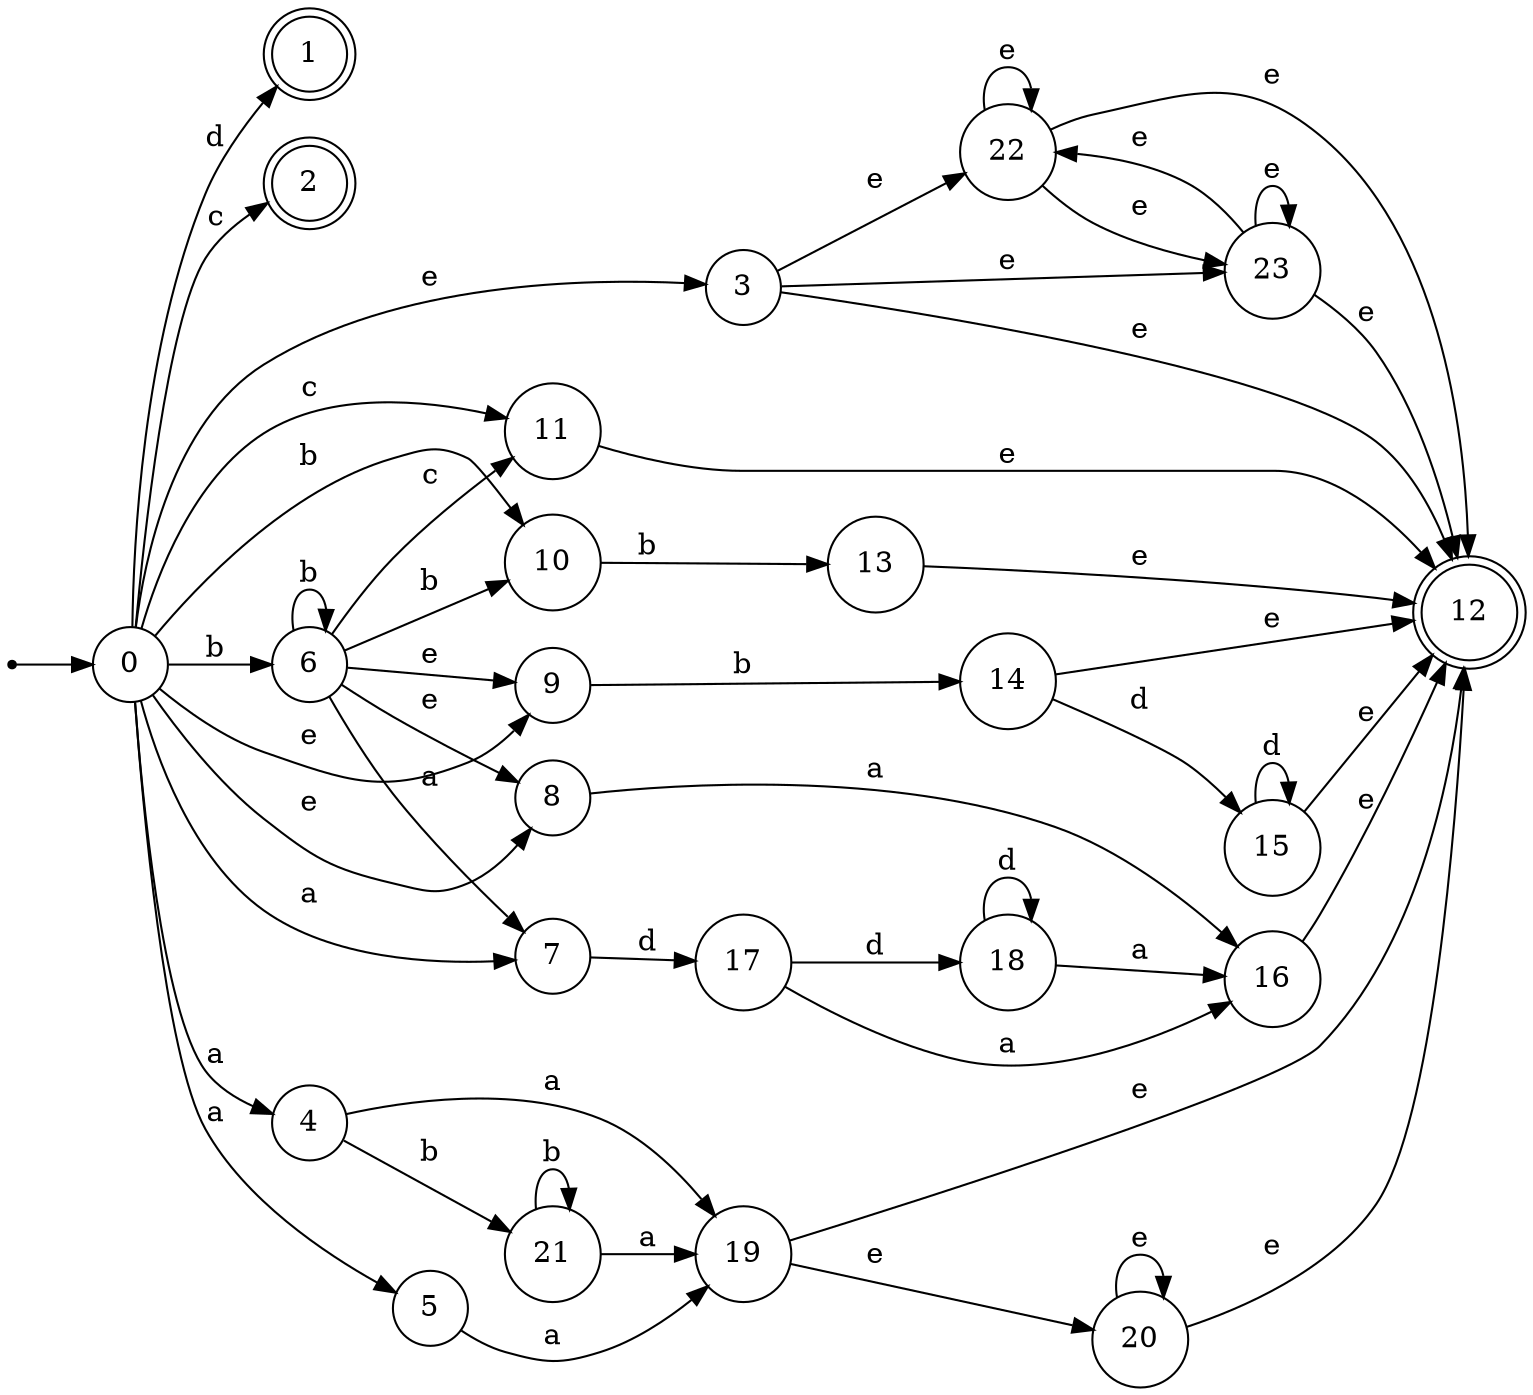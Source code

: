 digraph finite_state_machine {
rankdir=LR;
size="20,20";
node [shape = point]; "dummy0"
node [shape = circle]; "0";
"dummy0" -> "0";
node [shape = doublecircle]; "1";node [shape = doublecircle]; "2";node [shape = circle]; "3";
node [shape = circle]; "4";
node [shape = circle]; "5";
node [shape = circle]; "6";
node [shape = circle]; "7";
node [shape = circle]; "8";
node [shape = circle]; "9";
node [shape = circle]; "10";
node [shape = circle]; "11";
node [shape = doublecircle]; "12";node [shape = circle]; "13";
node [shape = circle]; "14";
node [shape = circle]; "15";
node [shape = circle]; "16";
node [shape = circle]; "17";
node [shape = circle]; "18";
node [shape = circle]; "19";
node [shape = circle]; "20";
node [shape = circle]; "21";
node [shape = circle]; "22";
node [shape = circle]; "23";
"0" -> "1" [label = "d"];
 "0" -> "2" [label = "c"];
 "0" -> "11" [label = "c"];
 "0" -> "8" [label = "e"];
 "0" -> "9" [label = "e"];
 "0" -> "3" [label = "e"];
 "0" -> "4" [label = "a"];
 "0" -> "5" [label = "a"];
 "0" -> "7" [label = "a"];
 "0" -> "10" [label = "b"];
 "0" -> "6" [label = "b"];
 "11" -> "12" [label = "e"];
 "10" -> "13" [label = "b"];
 "13" -> "12" [label = "e"];
 "9" -> "14" [label = "b"];
 "14" -> "15" [label = "d"];
 "14" -> "12" [label = "e"];
 "15" -> "15" [label = "d"];
 "15" -> "12" [label = "e"];
 "8" -> "16" [label = "a"];
 "16" -> "12" [label = "e"];
 "7" -> "17" [label = "d"];
 "17" -> "18" [label = "d"];
 "17" -> "16" [label = "a"];
 "18" -> "18" [label = "d"];
 "18" -> "16" [label = "a"];
 "6" -> "10" [label = "b"];
 "6" -> "6" [label = "b"];
 "6" -> "7" [label = "a"];
 "6" -> "8" [label = "e"];
 "6" -> "9" [label = "e"];
 "6" -> "11" [label = "c"];
 "5" -> "19" [label = "a"];
 "19" -> "20" [label = "e"];
 "19" -> "12" [label = "e"];
 "20" -> "20" [label = "e"];
 "20" -> "12" [label = "e"];
 "4" -> "21" [label = "b"];
 "4" -> "19" [label = "a"];
 "21" -> "21" [label = "b"];
 "21" -> "19" [label = "a"];
 "3" -> "12" [label = "e"];
 "3" -> "22" [label = "e"];
 "3" -> "23" [label = "e"];
 "23" -> "12" [label = "e"];
 "23" -> "22" [label = "e"];
 "23" -> "23" [label = "e"];
 "22" -> "12" [label = "e"];
 "22" -> "22" [label = "e"];
 "22" -> "23" [label = "e"];
 }
